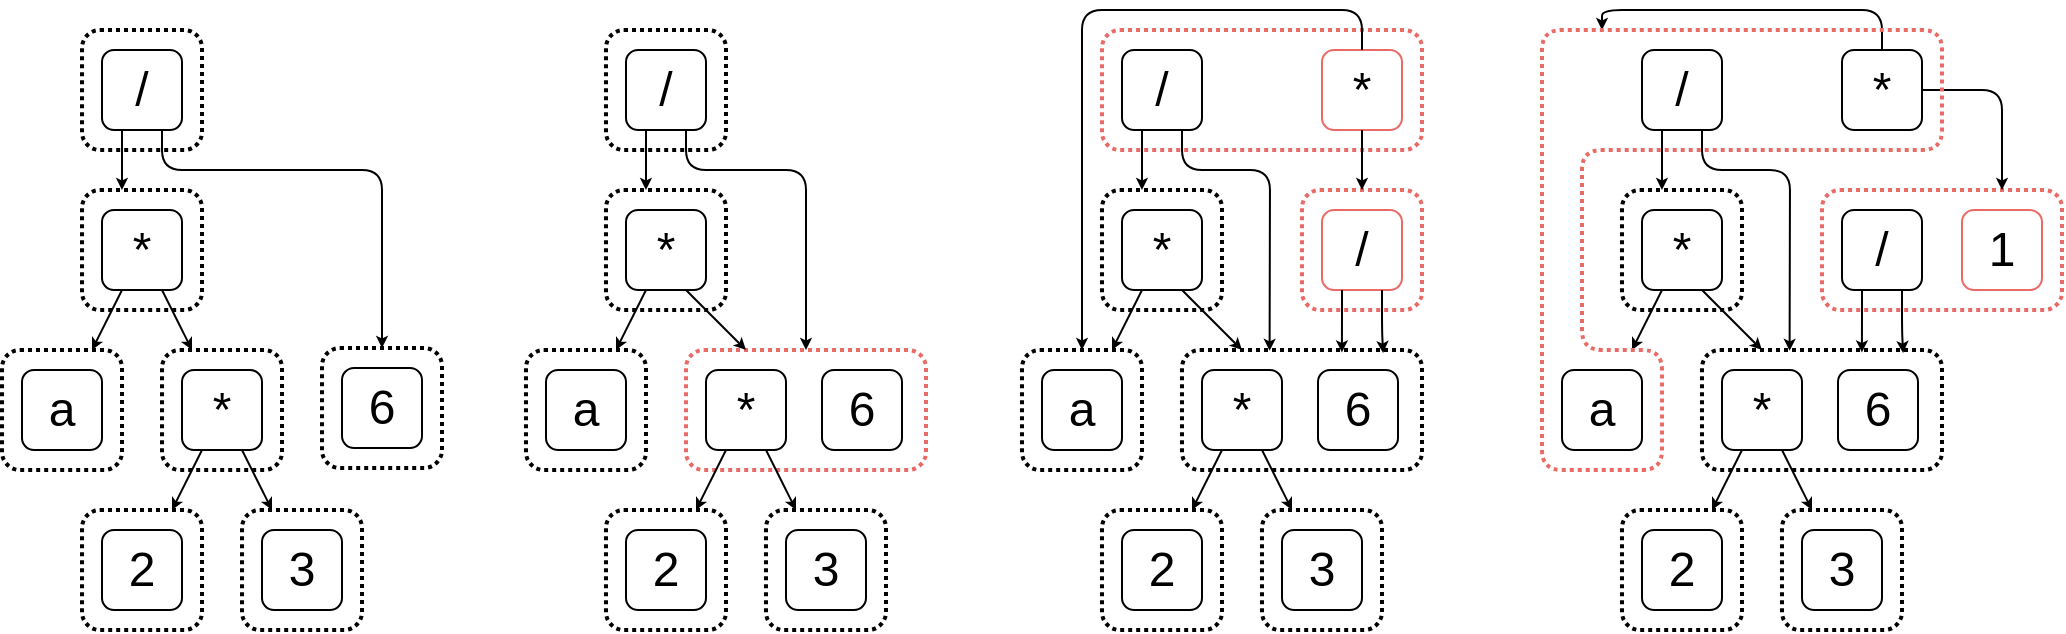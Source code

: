 <mxfile version="14.5.3" type="device"><diagram id="xNKCYX4E8J_99azMfX-B" name="Page-1"><mxGraphModel dx="2232" dy="580" grid="1" gridSize="10" guides="1" tooltips="1" connect="1" arrows="1" fold="1" page="1" pageScale="1" pageWidth="850" pageHeight="1100" math="0" shadow="0"><root><mxCell id="0"/><mxCell id="1" parent="0"/><mxCell id="J8E94jdNzWXrNc1JOoXC-32" value="" style="group" parent="1" vertex="1" connectable="0"><mxGeometry x="-80" y="120" width="140" height="230" as="geometry"/></mxCell><mxCell id="J8E94jdNzWXrNc1JOoXC-1" value="" style="rounded=1;whiteSpace=wrap;html=1;fillColor=none;dashed=1;dashPattern=1 1;strokeWidth=2;" parent="J8E94jdNzWXrNc1JOoXC-32" vertex="1"><mxGeometry y="160" width="60" height="60" as="geometry"/></mxCell><mxCell id="J8E94jdNzWXrNc1JOoXC-2" value="" style="rounded=1;whiteSpace=wrap;html=1;fillColor=none;dashed=1;dashPattern=1 1;strokeWidth=2;" parent="J8E94jdNzWXrNc1JOoXC-32" vertex="1"><mxGeometry x="80" y="160" width="60" height="60" as="geometry"/></mxCell><mxCell id="J8E94jdNzWXrNc1JOoXC-3" value="" style="rounded=1;whiteSpace=wrap;html=1;fillColor=none;dashed=1;dashPattern=1 1;strokeWidth=2;" parent="J8E94jdNzWXrNc1JOoXC-32" vertex="1"><mxGeometry x="40" width="60" height="60" as="geometry"/></mxCell><mxCell id="J8E94jdNzWXrNc1JOoXC-4" value="" style="rounded=1;whiteSpace=wrap;html=1;fillColor=none;dashed=1;dashPattern=1 1;strokeWidth=2;" parent="J8E94jdNzWXrNc1JOoXC-32" vertex="1"><mxGeometry x="40" y="80" width="60" height="60" as="geometry"/></mxCell><mxCell id="J8E94jdNzWXrNc1JOoXC-6" value="&lt;font style=&quot;font-size: 24px;&quot;&gt;/&lt;/font&gt;" style="rounded=1;whiteSpace=wrap;html=1;fontSize=24;verticalAlign=middle;" parent="J8E94jdNzWXrNc1JOoXC-32" vertex="1"><mxGeometry x="50" y="10" width="40" height="40" as="geometry"/></mxCell><mxCell id="J8E94jdNzWXrNc1JOoXC-7" value="&lt;font style=&quot;font-size: 24px;&quot;&gt;a&lt;/font&gt;" style="rounded=1;whiteSpace=wrap;html=1;fontSize=24;verticalAlign=middle;" parent="J8E94jdNzWXrNc1JOoXC-32" vertex="1"><mxGeometry x="10" y="170" width="40" height="40" as="geometry"/></mxCell><mxCell id="J8E94jdNzWXrNc1JOoXC-8" value="*" style="rounded=1;whiteSpace=wrap;html=1;fontSize=24;verticalAlign=middle;" parent="J8E94jdNzWXrNc1JOoXC-32" vertex="1"><mxGeometry x="50" y="90" width="40" height="40" as="geometry"/></mxCell><mxCell id="J8E94jdNzWXrNc1JOoXC-9" value="*" style="rounded=1;whiteSpace=wrap;html=1;fontSize=24;verticalAlign=middle;" parent="J8E94jdNzWXrNc1JOoXC-32" vertex="1"><mxGeometry x="90" y="170" width="40" height="40" as="geometry"/></mxCell><mxCell id="J8E94jdNzWXrNc1JOoXC-10" value="" style="endArrow=classic;html=1;strokeWidth=1;exitX=0.25;exitY=1;exitDx=0;exitDy=0;endSize=3;" parent="J8E94jdNzWXrNc1JOoXC-32" source="J8E94jdNzWXrNc1JOoXC-8" target="J8E94jdNzWXrNc1JOoXC-1" edge="1"><mxGeometry width="50" height="50" relative="1" as="geometry"><mxPoint x="85" y="140" as="sourcePoint"/><mxPoint x="89.5" y="190" as="targetPoint"/></mxGeometry></mxCell><mxCell id="J8E94jdNzWXrNc1JOoXC-11" value="" style="endArrow=classic;html=1;strokeWidth=1;exitX=0.75;exitY=1;exitDx=0;exitDy=0;endSize=3;" parent="J8E94jdNzWXrNc1JOoXC-32" source="J8E94jdNzWXrNc1JOoXC-8" target="J8E94jdNzWXrNc1JOoXC-2" edge="1"><mxGeometry width="50" height="50" relative="1" as="geometry"><mxPoint x="100" y="140" as="sourcePoint"/><mxPoint x="67.02" y="178.98" as="targetPoint"/></mxGeometry></mxCell><mxCell id="J8E94jdNzWXrNc1JOoXC-12" value="" style="endArrow=classic;html=1;strokeWidth=1;exitX=0.25;exitY=1;exitDx=0;exitDy=0;endSize=3;entryX=0.333;entryY=0;entryDx=0;entryDy=0;entryPerimeter=0;" parent="J8E94jdNzWXrNc1JOoXC-32" source="J8E94jdNzWXrNc1JOoXC-6" target="J8E94jdNzWXrNc1JOoXC-4" edge="1"><mxGeometry width="50" height="50" relative="1" as="geometry"><mxPoint x="130" y="140" as="sourcePoint"/><mxPoint x="107.02" y="168.98" as="targetPoint"/></mxGeometry></mxCell><mxCell id="BcixgYx7239swEnMogi3-2" value="" style="rounded=1;whiteSpace=wrap;html=1;fillColor=none;dashed=1;dashPattern=1 1;strokeWidth=2;" parent="1" vertex="1"><mxGeometry x="80" y="279" width="60" height="60" as="geometry"/></mxCell><mxCell id="BcixgYx7239swEnMogi3-3" value="&lt;font style=&quot;font-size: 24px&quot;&gt;6&lt;/font&gt;" style="rounded=1;whiteSpace=wrap;html=1;fontSize=24;verticalAlign=middle;" parent="1" vertex="1"><mxGeometry x="90" y="289" width="40" height="40" as="geometry"/></mxCell><mxCell id="BcixgYx7239swEnMogi3-5" value="" style="rounded=1;whiteSpace=wrap;html=1;fillColor=none;dashed=1;dashPattern=1 1;strokeWidth=2;" parent="1" vertex="1"><mxGeometry x="-40" y="360" width="60" height="60" as="geometry"/></mxCell><mxCell id="BcixgYx7239swEnMogi3-6" value="2" style="rounded=1;whiteSpace=wrap;html=1;fontSize=24;verticalAlign=middle;" parent="1" vertex="1"><mxGeometry x="-30" y="370" width="40" height="40" as="geometry"/></mxCell><mxCell id="J8E94jdNzWXrNc1JOoXC-5" style="edgeStyle=none;orthogonalLoop=1;jettySize=auto;html=1;exitX=0.75;exitY=1;exitDx=0;exitDy=0;strokeColor=#000000;rounded=1;endSize=3;entryX=0.5;entryY=0;entryDx=0;entryDy=0;" parent="1" source="J8E94jdNzWXrNc1JOoXC-6" target="BcixgYx7239swEnMogi3-2" edge="1"><mxGeometry relative="1" as="geometry"><mxPoint x="164.79" y="205.933" as="targetPoint"/><Array as="points"><mxPoint y="190"/><mxPoint x="110" y="190"/></Array></mxGeometry></mxCell><mxCell id="BcixgYx7239swEnMogi3-8" value="" style="rounded=1;whiteSpace=wrap;html=1;fillColor=none;dashed=1;dashPattern=1 1;strokeWidth=2;" parent="1" vertex="1"><mxGeometry x="40" y="360" width="60" height="60" as="geometry"/></mxCell><mxCell id="BcixgYx7239swEnMogi3-9" value="3" style="rounded=1;whiteSpace=wrap;html=1;fontSize=24;verticalAlign=middle;" parent="1" vertex="1"><mxGeometry x="50" y="370" width="40" height="40" as="geometry"/></mxCell><mxCell id="BcixgYx7239swEnMogi3-12" value="" style="endArrow=classic;html=1;strokeWidth=1;exitX=0.25;exitY=1;exitDx=0;exitDy=0;endSize=3;entryX=0.75;entryY=0;entryDx=0;entryDy=0;" parent="1" source="J8E94jdNzWXrNc1JOoXC-9" target="BcixgYx7239swEnMogi3-5" edge="1"><mxGeometry width="50" height="50" relative="1" as="geometry"><mxPoint x="-17.5" y="330" as="sourcePoint"/><mxPoint x="-2.5" y="360" as="targetPoint"/></mxGeometry></mxCell><mxCell id="BcixgYx7239swEnMogi3-13" value="" style="endArrow=classic;html=1;strokeWidth=1;endSize=3;exitX=0.75;exitY=1;exitDx=0;exitDy=0;" parent="1" source="J8E94jdNzWXrNc1JOoXC-9" target="BcixgYx7239swEnMogi3-8" edge="1"><mxGeometry width="50" height="50" relative="1" as="geometry"><mxPoint x="50" y="339" as="sourcePoint"/><mxPoint x="60" y="360" as="targetPoint"/></mxGeometry></mxCell><mxCell id="BcixgYx7239swEnMogi3-15" value="" style="group" parent="1" vertex="1" connectable="0"><mxGeometry x="202" y="120" width="220" height="230" as="geometry"/></mxCell><mxCell id="BcixgYx7239swEnMogi3-16" value="" style="rounded=1;whiteSpace=wrap;html=1;fillColor=none;dashed=1;dashPattern=1 1;strokeWidth=2;" parent="BcixgYx7239swEnMogi3-15" vertex="1"><mxGeometry x="-20" y="160" width="60" height="60" as="geometry"/></mxCell><mxCell id="BcixgYx7239swEnMogi3-17" value="" style="rounded=1;whiteSpace=wrap;html=1;fillColor=none;dashed=1;dashPattern=1 1;strokeWidth=2;strokeColor=#EA6B66;" parent="BcixgYx7239swEnMogi3-15" vertex="1"><mxGeometry x="60" y="160" width="120" height="60" as="geometry"/></mxCell><mxCell id="BcixgYx7239swEnMogi3-18" value="" style="rounded=1;whiteSpace=wrap;html=1;fillColor=none;dashed=1;dashPattern=1 1;strokeWidth=2;" parent="BcixgYx7239swEnMogi3-15" vertex="1"><mxGeometry x="20" width="60" height="60" as="geometry"/></mxCell><mxCell id="BcixgYx7239swEnMogi3-19" value="" style="rounded=1;whiteSpace=wrap;html=1;fillColor=none;dashed=1;dashPattern=1 1;strokeWidth=2;" parent="BcixgYx7239swEnMogi3-15" vertex="1"><mxGeometry x="20" y="80" width="60" height="60" as="geometry"/></mxCell><mxCell id="BcixgYx7239swEnMogi3-20" value="&lt;font style=&quot;font-size: 24px;&quot;&gt;/&lt;/font&gt;" style="rounded=1;whiteSpace=wrap;html=1;fontSize=24;verticalAlign=middle;" parent="BcixgYx7239swEnMogi3-15" vertex="1"><mxGeometry x="30" y="10" width="40" height="40" as="geometry"/></mxCell><mxCell id="BcixgYx7239swEnMogi3-21" value="&lt;font style=&quot;font-size: 24px;&quot;&gt;a&lt;/font&gt;" style="rounded=1;whiteSpace=wrap;html=1;fontSize=24;verticalAlign=middle;" parent="BcixgYx7239swEnMogi3-15" vertex="1"><mxGeometry x="-10" y="170" width="40" height="40" as="geometry"/></mxCell><mxCell id="BcixgYx7239swEnMogi3-22" value="*" style="rounded=1;whiteSpace=wrap;html=1;fontSize=24;verticalAlign=middle;" parent="BcixgYx7239swEnMogi3-15" vertex="1"><mxGeometry x="30" y="90" width="40" height="40" as="geometry"/></mxCell><mxCell id="BcixgYx7239swEnMogi3-23" value="*" style="rounded=1;whiteSpace=wrap;html=1;fontSize=24;verticalAlign=middle;" parent="BcixgYx7239swEnMogi3-15" vertex="1"><mxGeometry x="70" y="170" width="40" height="40" as="geometry"/></mxCell><mxCell id="BcixgYx7239swEnMogi3-24" value="" style="endArrow=classic;html=1;strokeWidth=1;exitX=0.25;exitY=1;exitDx=0;exitDy=0;endSize=3;" parent="BcixgYx7239swEnMogi3-15" source="BcixgYx7239swEnMogi3-22" target="BcixgYx7239swEnMogi3-16" edge="1"><mxGeometry width="50" height="50" relative="1" as="geometry"><mxPoint x="65" y="140" as="sourcePoint"/><mxPoint x="69.5" y="190" as="targetPoint"/></mxGeometry></mxCell><mxCell id="BcixgYx7239swEnMogi3-25" value="" style="endArrow=classic;html=1;strokeWidth=1;exitX=0.75;exitY=1;exitDx=0;exitDy=0;endSize=3;" parent="BcixgYx7239swEnMogi3-15" source="BcixgYx7239swEnMogi3-22" target="BcixgYx7239swEnMogi3-17" edge="1"><mxGeometry width="50" height="50" relative="1" as="geometry"><mxPoint x="80" y="140" as="sourcePoint"/><mxPoint x="47.02" y="178.98" as="targetPoint"/></mxGeometry></mxCell><mxCell id="BcixgYx7239swEnMogi3-26" value="" style="endArrow=classic;html=1;strokeWidth=1;exitX=0.25;exitY=1;exitDx=0;exitDy=0;endSize=3;entryX=0.333;entryY=0;entryDx=0;entryDy=0;entryPerimeter=0;" parent="BcixgYx7239swEnMogi3-15" source="BcixgYx7239swEnMogi3-20" target="BcixgYx7239swEnMogi3-19" edge="1"><mxGeometry width="50" height="50" relative="1" as="geometry"><mxPoint x="110" y="140" as="sourcePoint"/><mxPoint x="87.02" y="168.98" as="targetPoint"/></mxGeometry></mxCell><mxCell id="BcixgYx7239swEnMogi3-29" value="&lt;font style=&quot;font-size: 24px&quot;&gt;6&lt;/font&gt;" style="rounded=1;whiteSpace=wrap;html=1;fontSize=24;verticalAlign=middle;" parent="BcixgYx7239swEnMogi3-15" vertex="1"><mxGeometry x="128" y="170" width="40" height="40" as="geometry"/></mxCell><mxCell id="BcixgYx7239swEnMogi3-34" style="edgeStyle=none;orthogonalLoop=1;jettySize=auto;html=1;exitX=0.75;exitY=1;exitDx=0;exitDy=0;strokeColor=#000000;rounded=1;endSize=3;entryX=0.5;entryY=0;entryDx=0;entryDy=0;" parent="BcixgYx7239swEnMogi3-15" source="BcixgYx7239swEnMogi3-20" target="BcixgYx7239swEnMogi3-17" edge="1"><mxGeometry relative="1" as="geometry"><mxPoint x="170" y="159" as="targetPoint"/><Array as="points"><mxPoint x="60" y="70"/><mxPoint x="120" y="70"/></Array></mxGeometry></mxCell><mxCell id="BcixgYx7239swEnMogi3-31" value="" style="rounded=1;whiteSpace=wrap;html=1;fillColor=none;dashed=1;dashPattern=1 1;strokeWidth=2;" parent="1" vertex="1"><mxGeometry x="222" y="360" width="60" height="60" as="geometry"/></mxCell><mxCell id="BcixgYx7239swEnMogi3-32" value="2" style="rounded=1;whiteSpace=wrap;html=1;fontSize=24;verticalAlign=middle;" parent="1" vertex="1"><mxGeometry x="232" y="370" width="40" height="40" as="geometry"/></mxCell><mxCell id="BcixgYx7239swEnMogi3-35" value="" style="rounded=1;whiteSpace=wrap;html=1;fillColor=none;dashed=1;dashPattern=1 1;strokeWidth=2;" parent="1" vertex="1"><mxGeometry x="302" y="360" width="60" height="60" as="geometry"/></mxCell><mxCell id="BcixgYx7239swEnMogi3-36" value="3" style="rounded=1;whiteSpace=wrap;html=1;fontSize=24;verticalAlign=middle;" parent="1" vertex="1"><mxGeometry x="312" y="370" width="40" height="40" as="geometry"/></mxCell><mxCell id="BcixgYx7239swEnMogi3-38" value="" style="endArrow=classic;html=1;strokeWidth=1;exitX=0.25;exitY=1;exitDx=0;exitDy=0;endSize=3;entryX=0.75;entryY=0;entryDx=0;entryDy=0;" parent="1" source="BcixgYx7239swEnMogi3-23" target="BcixgYx7239swEnMogi3-31" edge="1"><mxGeometry width="50" height="50" relative="1" as="geometry"><mxPoint x="244.5" y="330" as="sourcePoint"/><mxPoint x="259.5" y="360" as="targetPoint"/></mxGeometry></mxCell><mxCell id="BcixgYx7239swEnMogi3-39" value="" style="endArrow=classic;html=1;strokeWidth=1;endSize=3;exitX=0.75;exitY=1;exitDx=0;exitDy=0;" parent="1" source="BcixgYx7239swEnMogi3-23" target="BcixgYx7239swEnMogi3-35" edge="1"><mxGeometry width="50" height="50" relative="1" as="geometry"><mxPoint x="312" y="339" as="sourcePoint"/><mxPoint x="322" y="360" as="targetPoint"/></mxGeometry></mxCell><mxCell id="BcixgYx7239swEnMogi3-41" value="" style="group" parent="1" vertex="1" connectable="0"><mxGeometry x="430" y="120" width="220" height="230" as="geometry"/></mxCell><mxCell id="BcixgYx7239swEnMogi3-42" value="" style="rounded=1;whiteSpace=wrap;html=1;fillColor=none;dashed=1;dashPattern=1 1;strokeWidth=2;" parent="BcixgYx7239swEnMogi3-41" vertex="1"><mxGeometry y="160" width="60" height="60" as="geometry"/></mxCell><mxCell id="BcixgYx7239swEnMogi3-43" value="" style="rounded=1;whiteSpace=wrap;html=1;fillColor=none;dashed=1;dashPattern=1 1;strokeWidth=2;" parent="BcixgYx7239swEnMogi3-41" vertex="1"><mxGeometry x="80" y="160" width="120" height="60" as="geometry"/></mxCell><mxCell id="BcixgYx7239swEnMogi3-44" value="" style="rounded=1;whiteSpace=wrap;html=1;fillColor=none;dashed=1;dashPattern=1 1;strokeWidth=2;strokeColor=#EA6B66;" parent="BcixgYx7239swEnMogi3-41" vertex="1"><mxGeometry x="40" width="160" height="60" as="geometry"/></mxCell><mxCell id="BcixgYx7239swEnMogi3-45" value="" style="rounded=1;whiteSpace=wrap;html=1;fillColor=none;dashed=1;dashPattern=1 1;strokeWidth=2;" parent="BcixgYx7239swEnMogi3-41" vertex="1"><mxGeometry x="40" y="80" width="60" height="60" as="geometry"/></mxCell><mxCell id="BcixgYx7239swEnMogi3-46" value="&lt;font style=&quot;font-size: 24px;&quot;&gt;/&lt;/font&gt;" style="rounded=1;whiteSpace=wrap;html=1;fontSize=24;verticalAlign=middle;" parent="BcixgYx7239swEnMogi3-41" vertex="1"><mxGeometry x="50" y="10" width="40" height="40" as="geometry"/></mxCell><mxCell id="BcixgYx7239swEnMogi3-47" value="&lt;font style=&quot;font-size: 24px;&quot;&gt;a&lt;/font&gt;" style="rounded=1;whiteSpace=wrap;html=1;fontSize=24;verticalAlign=middle;" parent="BcixgYx7239swEnMogi3-41" vertex="1"><mxGeometry x="10" y="170" width="40" height="40" as="geometry"/></mxCell><mxCell id="BcixgYx7239swEnMogi3-48" value="*" style="rounded=1;whiteSpace=wrap;html=1;fontSize=24;verticalAlign=middle;" parent="BcixgYx7239swEnMogi3-41" vertex="1"><mxGeometry x="50" y="90" width="40" height="40" as="geometry"/></mxCell><mxCell id="BcixgYx7239swEnMogi3-49" value="*" style="rounded=1;whiteSpace=wrap;html=1;fontSize=24;verticalAlign=middle;" parent="BcixgYx7239swEnMogi3-41" vertex="1"><mxGeometry x="90" y="170" width="40" height="40" as="geometry"/></mxCell><mxCell id="BcixgYx7239swEnMogi3-50" value="" style="endArrow=classic;html=1;strokeWidth=1;exitX=0.25;exitY=1;exitDx=0;exitDy=0;endSize=3;" parent="BcixgYx7239swEnMogi3-41" source="BcixgYx7239swEnMogi3-48" target="BcixgYx7239swEnMogi3-42" edge="1"><mxGeometry width="50" height="50" relative="1" as="geometry"><mxPoint x="85" y="140" as="sourcePoint"/><mxPoint x="89.5" y="190" as="targetPoint"/></mxGeometry></mxCell><mxCell id="BcixgYx7239swEnMogi3-51" value="" style="endArrow=classic;html=1;strokeWidth=1;exitX=0.75;exitY=1;exitDx=0;exitDy=0;endSize=3;" parent="BcixgYx7239swEnMogi3-41" source="BcixgYx7239swEnMogi3-48" target="BcixgYx7239swEnMogi3-43" edge="1"><mxGeometry width="50" height="50" relative="1" as="geometry"><mxPoint x="100" y="140" as="sourcePoint"/><mxPoint x="67.02" y="178.98" as="targetPoint"/></mxGeometry></mxCell><mxCell id="BcixgYx7239swEnMogi3-52" value="" style="endArrow=classic;html=1;strokeWidth=1;exitX=0.25;exitY=1;exitDx=0;exitDy=0;endSize=3;entryX=0.333;entryY=0;entryDx=0;entryDy=0;entryPerimeter=0;" parent="BcixgYx7239swEnMogi3-41" source="BcixgYx7239swEnMogi3-46" target="BcixgYx7239swEnMogi3-45" edge="1"><mxGeometry width="50" height="50" relative="1" as="geometry"><mxPoint x="130" y="140" as="sourcePoint"/><mxPoint x="107.02" y="168.98" as="targetPoint"/></mxGeometry></mxCell><mxCell id="BcixgYx7239swEnMogi3-54" value="&lt;font style=&quot;font-size: 24px&quot;&gt;6&lt;/font&gt;" style="rounded=1;whiteSpace=wrap;html=1;fontSize=24;verticalAlign=middle;" parent="BcixgYx7239swEnMogi3-41" vertex="1"><mxGeometry x="148" y="170" width="40" height="40" as="geometry"/></mxCell><mxCell id="BcixgYx7239swEnMogi3-55" style="edgeStyle=none;orthogonalLoop=1;jettySize=auto;html=1;exitX=0.75;exitY=1;exitDx=0;exitDy=0;strokeColor=#000000;rounded=1;endSize=3;entryX=0.365;entryY=0.007;entryDx=0;entryDy=0;entryPerimeter=0;" parent="BcixgYx7239swEnMogi3-41" source="BcixgYx7239swEnMogi3-46" target="BcixgYx7239swEnMogi3-43" edge="1"><mxGeometry relative="1" as="geometry"><mxPoint x="190" y="159" as="targetPoint"/><Array as="points"><mxPoint x="80" y="70"/><mxPoint x="124" y="70"/></Array></mxGeometry></mxCell><mxCell id="BcixgYx7239swEnMogi3-66" value="*" style="rounded=1;whiteSpace=wrap;html=1;fontSize=24;verticalAlign=middle;strokeColor=#EA6B66;" parent="BcixgYx7239swEnMogi3-41" vertex="1"><mxGeometry x="150" y="10" width="40" height="40" as="geometry"/></mxCell><mxCell id="BcixgYx7239swEnMogi3-70" style="edgeStyle=none;orthogonalLoop=1;jettySize=auto;html=1;exitX=0.5;exitY=0;exitDx=0;exitDy=0;entryX=0.5;entryY=0;entryDx=0;entryDy=0;endSize=3;strokeWidth=1;" parent="BcixgYx7239swEnMogi3-41" source="BcixgYx7239swEnMogi3-66" target="BcixgYx7239swEnMogi3-42" edge="1"><mxGeometry relative="1" as="geometry"><Array as="points"><mxPoint x="170" y="-10"/><mxPoint x="30" y="-10"/></Array></mxGeometry></mxCell><mxCell id="BcixgYx7239swEnMogi3-72" value="" style="rounded=1;whiteSpace=wrap;html=1;fillColor=none;dashed=1;dashPattern=1 1;strokeWidth=2;strokeColor=#EA6B66;" parent="BcixgYx7239swEnMogi3-41" vertex="1"><mxGeometry x="140" y="80" width="60" height="60" as="geometry"/></mxCell><mxCell id="BcixgYx7239swEnMogi3-73" value="&lt;font style=&quot;font-size: 24px;&quot;&gt;/&lt;/font&gt;" style="rounded=1;whiteSpace=wrap;html=1;fontSize=24;verticalAlign=middle;strokeColor=#EA6B66;" parent="BcixgYx7239swEnMogi3-41" vertex="1"><mxGeometry x="150" y="90" width="40" height="40" as="geometry"/></mxCell><mxCell id="BcixgYx7239swEnMogi3-74" style="edgeStyle=none;orthogonalLoop=1;jettySize=auto;html=1;exitX=0.5;exitY=1;exitDx=0;exitDy=0;entryX=0.5;entryY=0;entryDx=0;entryDy=0;endSize=3;strokeWidth=1;" parent="BcixgYx7239swEnMogi3-41" source="BcixgYx7239swEnMogi3-66" target="BcixgYx7239swEnMogi3-72" edge="1"><mxGeometry relative="1" as="geometry"/></mxCell><mxCell id="BcixgYx7239swEnMogi3-76" style="edgeStyle=none;orthogonalLoop=1;jettySize=auto;html=1;exitX=0.75;exitY=1;exitDx=0;exitDy=0;entryX=0.838;entryY=0.026;entryDx=0;entryDy=0;endSize=3;strokeWidth=1;entryPerimeter=0;" parent="BcixgYx7239swEnMogi3-41" source="BcixgYx7239swEnMogi3-73" target="BcixgYx7239swEnMogi3-43" edge="1"><mxGeometry relative="1" as="geometry"><Array as="points"><mxPoint x="180" y="150"/></Array></mxGeometry></mxCell><mxCell id="BcixgYx7239swEnMogi3-75" style="edgeStyle=none;orthogonalLoop=1;jettySize=auto;html=1;exitX=0.25;exitY=1;exitDx=0;exitDy=0;endSize=3;strokeWidth=1;entryX=0.666;entryY=0.02;entryDx=0;entryDy=0;entryPerimeter=0;" parent="BcixgYx7239swEnMogi3-41" source="BcixgYx7239swEnMogi3-73" target="BcixgYx7239swEnMogi3-43" edge="1"><mxGeometry relative="1" as="geometry"><Array as="points"><mxPoint x="160" y="150"/></Array></mxGeometry></mxCell><mxCell id="BcixgYx7239swEnMogi3-57" value="" style="rounded=1;whiteSpace=wrap;html=1;fillColor=none;dashed=1;dashPattern=1 1;strokeWidth=2;" parent="1" vertex="1"><mxGeometry x="470" y="360" width="60" height="60" as="geometry"/></mxCell><mxCell id="BcixgYx7239swEnMogi3-58" value="2" style="rounded=1;whiteSpace=wrap;html=1;fontSize=24;verticalAlign=middle;" parent="1" vertex="1"><mxGeometry x="480" y="370" width="40" height="40" as="geometry"/></mxCell><mxCell id="BcixgYx7239swEnMogi3-60" value="" style="rounded=1;whiteSpace=wrap;html=1;fillColor=none;dashed=1;dashPattern=1 1;strokeWidth=2;" parent="1" vertex="1"><mxGeometry x="550" y="360" width="60" height="60" as="geometry"/></mxCell><mxCell id="BcixgYx7239swEnMogi3-61" value="3" style="rounded=1;whiteSpace=wrap;html=1;fontSize=24;verticalAlign=middle;" parent="1" vertex="1"><mxGeometry x="560" y="370" width="40" height="40" as="geometry"/></mxCell><mxCell id="BcixgYx7239swEnMogi3-63" value="" style="endArrow=classic;html=1;strokeWidth=1;exitX=0.25;exitY=1;exitDx=0;exitDy=0;endSize=3;entryX=0.75;entryY=0;entryDx=0;entryDy=0;" parent="1" source="BcixgYx7239swEnMogi3-49" target="BcixgYx7239swEnMogi3-57" edge="1"><mxGeometry width="50" height="50" relative="1" as="geometry"><mxPoint x="492.5" y="330" as="sourcePoint"/><mxPoint x="507.5" y="360" as="targetPoint"/></mxGeometry></mxCell><mxCell id="BcixgYx7239swEnMogi3-64" value="" style="endArrow=classic;html=1;strokeWidth=1;endSize=3;exitX=0.75;exitY=1;exitDx=0;exitDy=0;" parent="1" source="BcixgYx7239swEnMogi3-49" target="BcixgYx7239swEnMogi3-60" edge="1"><mxGeometry width="50" height="50" relative="1" as="geometry"><mxPoint x="560" y="339" as="sourcePoint"/><mxPoint x="570" y="360" as="targetPoint"/></mxGeometry></mxCell><mxCell id="BcixgYx7239swEnMogi3-78" value="" style="group" parent="1" vertex="1" connectable="0"><mxGeometry x="690" y="120" width="260" height="230" as="geometry"/></mxCell><mxCell id="BcixgYx7239swEnMogi3-80" value="" style="rounded=1;whiteSpace=wrap;html=1;fillColor=none;dashed=1;dashPattern=1 1;strokeWidth=2;" parent="BcixgYx7239swEnMogi3-78" vertex="1"><mxGeometry x="80" y="160" width="120" height="60" as="geometry"/></mxCell><mxCell id="BcixgYx7239swEnMogi3-82" value="" style="rounded=1;whiteSpace=wrap;html=1;fillColor=none;dashed=1;dashPattern=1 1;strokeWidth=2;" parent="BcixgYx7239swEnMogi3-78" vertex="1"><mxGeometry x="40" y="80" width="60" height="60" as="geometry"/></mxCell><mxCell id="BcixgYx7239swEnMogi3-83" value="&lt;font style=&quot;font-size: 24px;&quot;&gt;/&lt;/font&gt;" style="rounded=1;whiteSpace=wrap;html=1;fontSize=24;verticalAlign=middle;" parent="BcixgYx7239swEnMogi3-78" vertex="1"><mxGeometry x="50" y="10" width="40" height="40" as="geometry"/></mxCell><mxCell id="BcixgYx7239swEnMogi3-84" value="&lt;font style=&quot;font-size: 24px;&quot;&gt;a&lt;/font&gt;" style="rounded=1;whiteSpace=wrap;html=1;fontSize=24;verticalAlign=middle;" parent="BcixgYx7239swEnMogi3-78" vertex="1"><mxGeometry x="10" y="170" width="40" height="40" as="geometry"/></mxCell><mxCell id="BcixgYx7239swEnMogi3-85" value="*" style="rounded=1;whiteSpace=wrap;html=1;fontSize=24;verticalAlign=middle;" parent="BcixgYx7239swEnMogi3-78" vertex="1"><mxGeometry x="50" y="90" width="40" height="40" as="geometry"/></mxCell><mxCell id="BcixgYx7239swEnMogi3-86" value="*" style="rounded=1;whiteSpace=wrap;html=1;fontSize=24;verticalAlign=middle;" parent="BcixgYx7239swEnMogi3-78" vertex="1"><mxGeometry x="90" y="170" width="40" height="40" as="geometry"/></mxCell><mxCell id="BcixgYx7239swEnMogi3-87" value="" style="endArrow=classic;html=1;strokeWidth=1;exitX=0.25;exitY=1;exitDx=0;exitDy=0;endSize=3;" parent="BcixgYx7239swEnMogi3-78" source="BcixgYx7239swEnMogi3-85" edge="1"><mxGeometry width="50" height="50" relative="1" as="geometry"><mxPoint x="85" y="140" as="sourcePoint"/><mxPoint x="45" y="160" as="targetPoint"/></mxGeometry></mxCell><mxCell id="BcixgYx7239swEnMogi3-88" value="" style="endArrow=classic;html=1;strokeWidth=1;exitX=0.75;exitY=1;exitDx=0;exitDy=0;endSize=3;" parent="BcixgYx7239swEnMogi3-78" source="BcixgYx7239swEnMogi3-85" target="BcixgYx7239swEnMogi3-80" edge="1"><mxGeometry width="50" height="50" relative="1" as="geometry"><mxPoint x="100" y="140" as="sourcePoint"/><mxPoint x="67.02" y="178.98" as="targetPoint"/></mxGeometry></mxCell><mxCell id="BcixgYx7239swEnMogi3-89" value="" style="endArrow=classic;html=1;strokeWidth=1;exitX=0.25;exitY=1;exitDx=0;exitDy=0;endSize=3;entryX=0.333;entryY=0;entryDx=0;entryDy=0;entryPerimeter=0;" parent="BcixgYx7239swEnMogi3-78" source="BcixgYx7239swEnMogi3-83" target="BcixgYx7239swEnMogi3-82" edge="1"><mxGeometry width="50" height="50" relative="1" as="geometry"><mxPoint x="130" y="140" as="sourcePoint"/><mxPoint x="107.02" y="168.98" as="targetPoint"/></mxGeometry></mxCell><mxCell id="BcixgYx7239swEnMogi3-91" value="&lt;font style=&quot;font-size: 24px&quot;&gt;6&lt;/font&gt;" style="rounded=1;whiteSpace=wrap;html=1;fontSize=24;verticalAlign=middle;" parent="BcixgYx7239swEnMogi3-78" vertex="1"><mxGeometry x="148" y="170" width="40" height="40" as="geometry"/></mxCell><mxCell id="BcixgYx7239swEnMogi3-92" style="edgeStyle=none;orthogonalLoop=1;jettySize=auto;html=1;exitX=0.75;exitY=1;exitDx=0;exitDy=0;strokeColor=#000000;rounded=1;endSize=3;entryX=0.365;entryY=0.007;entryDx=0;entryDy=0;entryPerimeter=0;" parent="BcixgYx7239swEnMogi3-78" source="BcixgYx7239swEnMogi3-83" target="BcixgYx7239swEnMogi3-80" edge="1"><mxGeometry relative="1" as="geometry"><mxPoint x="190" y="159" as="targetPoint"/><Array as="points"><mxPoint x="80" y="70"/><mxPoint x="124" y="70"/></Array></mxGeometry></mxCell><mxCell id="BcixgYx7239swEnMogi3-93" value="*" style="rounded=1;whiteSpace=wrap;html=1;fontSize=24;verticalAlign=middle;" parent="BcixgYx7239swEnMogi3-78" vertex="1"><mxGeometry x="150" y="10" width="40" height="40" as="geometry"/></mxCell><mxCell id="BcixgYx7239swEnMogi3-94" style="edgeStyle=none;orthogonalLoop=1;jettySize=auto;html=1;exitX=0.5;exitY=0;exitDx=0;exitDy=0;endSize=3;strokeWidth=1;" parent="BcixgYx7239swEnMogi3-78" source="BcixgYx7239swEnMogi3-93" edge="1"><mxGeometry relative="1" as="geometry"><Array as="points"><mxPoint x="170" y="-10"/><mxPoint x="30" y="-10"/></Array><mxPoint x="30" as="targetPoint"/></mxGeometry></mxCell><mxCell id="BcixgYx7239swEnMogi3-95" value="" style="rounded=1;whiteSpace=wrap;html=1;fillColor=none;dashed=1;dashPattern=1 1;strokeWidth=2;strokeColor=#EA6B66;" parent="BcixgYx7239swEnMogi3-78" vertex="1"><mxGeometry x="140" y="80" width="120" height="60" as="geometry"/></mxCell><mxCell id="BcixgYx7239swEnMogi3-96" value="&lt;font style=&quot;font-size: 24px;&quot;&gt;/&lt;/font&gt;" style="rounded=1;whiteSpace=wrap;html=1;fontSize=24;verticalAlign=middle;" parent="BcixgYx7239swEnMogi3-78" vertex="1"><mxGeometry x="150" y="90" width="40" height="40" as="geometry"/></mxCell><mxCell id="BcixgYx7239swEnMogi3-97" style="edgeStyle=none;orthogonalLoop=1;jettySize=auto;html=1;exitX=1;exitY=0.5;exitDx=0;exitDy=0;entryX=0.75;entryY=0;entryDx=0;entryDy=0;endSize=3;strokeWidth=1;" parent="BcixgYx7239swEnMogi3-78" source="BcixgYx7239swEnMogi3-93" target="BcixgYx7239swEnMogi3-95" edge="1"><mxGeometry relative="1" as="geometry"><Array as="points"><mxPoint x="230" y="30"/></Array></mxGeometry></mxCell><mxCell id="BcixgYx7239swEnMogi3-98" style="edgeStyle=none;orthogonalLoop=1;jettySize=auto;html=1;exitX=0.75;exitY=1;exitDx=0;exitDy=0;entryX=0.838;entryY=0.026;entryDx=0;entryDy=0;endSize=3;strokeWidth=1;entryPerimeter=0;" parent="BcixgYx7239swEnMogi3-78" source="BcixgYx7239swEnMogi3-96" target="BcixgYx7239swEnMogi3-80" edge="1"><mxGeometry relative="1" as="geometry"><Array as="points"><mxPoint x="180" y="150"/></Array></mxGeometry></mxCell><mxCell id="BcixgYx7239swEnMogi3-99" style="edgeStyle=none;orthogonalLoop=1;jettySize=auto;html=1;exitX=0.25;exitY=1;exitDx=0;exitDy=0;endSize=3;strokeWidth=1;entryX=0.666;entryY=0.02;entryDx=0;entryDy=0;entryPerimeter=0;" parent="BcixgYx7239swEnMogi3-78" source="BcixgYx7239swEnMogi3-96" target="BcixgYx7239swEnMogi3-80" edge="1"><mxGeometry relative="1" as="geometry"><Array as="points"><mxPoint x="160" y="150"/></Array></mxGeometry></mxCell><mxCell id="BcixgYx7239swEnMogi3-187" value="" style="endArrow=none;html=1;dashed=1;strokeWidth=2;dashPattern=1 1;strokeColor=#EA6B66;" parent="BcixgYx7239swEnMogi3-78" edge="1"><mxGeometry width="50" height="50" relative="1" as="geometry"><mxPoint x="-4.547e-13" y="190" as="sourcePoint"/><mxPoint x="-4.547e-13" y="190" as="targetPoint"/><Array as="points"><mxPoint y="220"/><mxPoint x="60" y="220"/><mxPoint x="60" y="160"/><mxPoint x="20" y="160"/><mxPoint x="20" y="60"/><mxPoint x="200" y="60"/><mxPoint x="200"/><mxPoint/></Array></mxGeometry></mxCell><mxCell id="BcixgYx7239swEnMogi3-101" value="" style="rounded=1;whiteSpace=wrap;html=1;fillColor=none;dashed=1;dashPattern=1 1;strokeWidth=2;" parent="1" vertex="1"><mxGeometry x="730" y="360" width="60" height="60" as="geometry"/></mxCell><mxCell id="BcixgYx7239swEnMogi3-102" value="2" style="rounded=1;whiteSpace=wrap;html=1;fontSize=24;verticalAlign=middle;" parent="1" vertex="1"><mxGeometry x="740" y="370" width="40" height="40" as="geometry"/></mxCell><mxCell id="BcixgYx7239swEnMogi3-104" value="" style="rounded=1;whiteSpace=wrap;html=1;fillColor=none;dashed=1;dashPattern=1 1;strokeWidth=2;" parent="1" vertex="1"><mxGeometry x="810" y="360" width="60" height="60" as="geometry"/></mxCell><mxCell id="BcixgYx7239swEnMogi3-105" value="3" style="rounded=1;whiteSpace=wrap;html=1;fontSize=24;verticalAlign=middle;" parent="1" vertex="1"><mxGeometry x="820" y="370" width="40" height="40" as="geometry"/></mxCell><mxCell id="BcixgYx7239swEnMogi3-107" value="" style="endArrow=classic;html=1;strokeWidth=1;exitX=0.25;exitY=1;exitDx=0;exitDy=0;endSize=3;entryX=0.75;entryY=0;entryDx=0;entryDy=0;" parent="1" source="BcixgYx7239swEnMogi3-86" target="BcixgYx7239swEnMogi3-101" edge="1"><mxGeometry width="50" height="50" relative="1" as="geometry"><mxPoint x="752.5" y="330" as="sourcePoint"/><mxPoint x="767.5" y="360" as="targetPoint"/></mxGeometry></mxCell><mxCell id="BcixgYx7239swEnMogi3-108" value="" style="endArrow=classic;html=1;strokeWidth=1;endSize=3;exitX=0.75;exitY=1;exitDx=0;exitDy=0;" parent="1" source="BcixgYx7239swEnMogi3-86" target="BcixgYx7239swEnMogi3-104" edge="1"><mxGeometry width="50" height="50" relative="1" as="geometry"><mxPoint x="820" y="339" as="sourcePoint"/><mxPoint x="830" y="360" as="targetPoint"/></mxGeometry></mxCell><mxCell id="BcixgYx7239swEnMogi3-184" value="&lt;font style=&quot;font-size: 24px&quot;&gt;1&lt;/font&gt;" style="rounded=1;whiteSpace=wrap;html=1;fontSize=24;verticalAlign=middle;strokeColor=#EA6B66;" parent="1" vertex="1"><mxGeometry x="900" y="210" width="40" height="40" as="geometry"/></mxCell></root></mxGraphModel></diagram></mxfile>